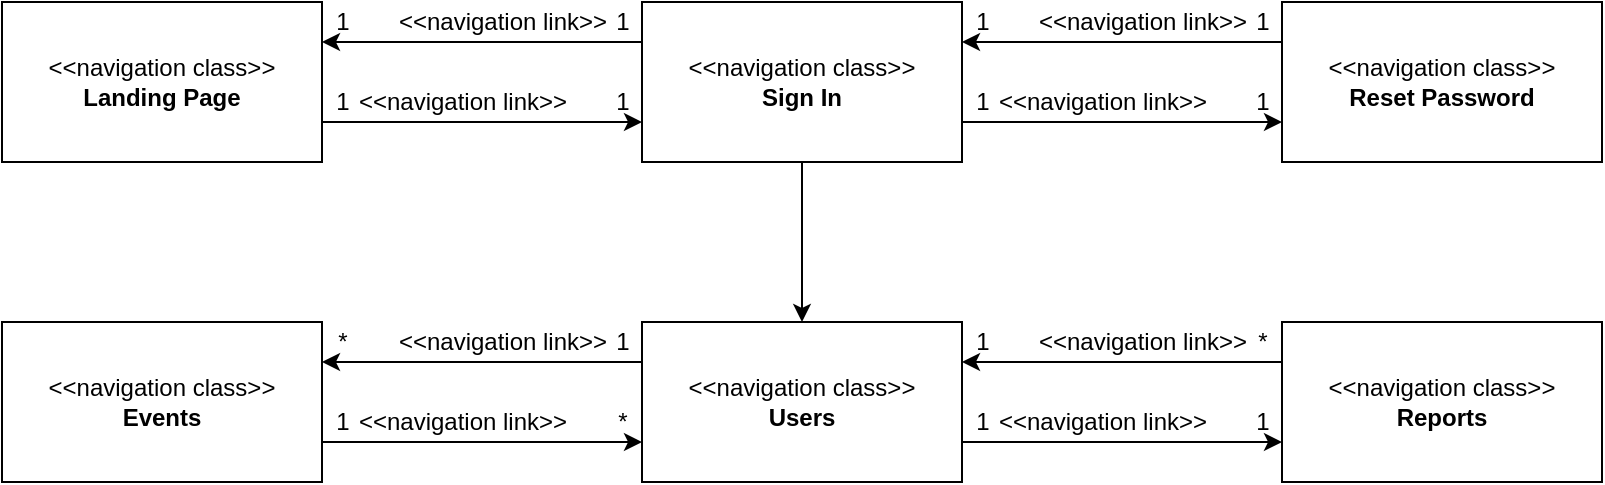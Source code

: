 <mxfile version="12.2.9" type="device" pages="1"><diagram id="TbboGFRYKH_gmcoTaOrm" name="Page-1"><mxGraphModel dx="865" dy="438" grid="1" gridSize="10" guides="1" tooltips="1" connect="1" arrows="1" fold="1" page="1" pageScale="1" pageWidth="850" pageHeight="1100" math="0" shadow="0"><root><mxCell id="0"/><mxCell id="1" parent="0"/><mxCell id="fWY9qlNu5_33FG6C7OTC-8" style="edgeStyle=orthogonalEdgeStyle;rounded=0;orthogonalLoop=1;jettySize=auto;html=1;exitX=1;exitY=0.75;exitDx=0;exitDy=0;entryX=0;entryY=0.75;entryDx=0;entryDy=0;" edge="1" parent="1" source="7V9x3wuyukDRf3qKA0rx-1" target="7V9x3wuyukDRf3qKA0rx-4"><mxGeometry relative="1" as="geometry"/></mxCell><mxCell id="7V9x3wuyukDRf3qKA0rx-1" value="&amp;lt;&amp;lt;navigation class&amp;gt;&amp;gt;&lt;br&gt;&lt;b&gt;Landing Page&lt;/b&gt;" style="rounded=0;whiteSpace=wrap;html=1;" parent="1" vertex="1"><mxGeometry x="40" y="40" width="160" height="80" as="geometry"/></mxCell><mxCell id="7V9x3wuyukDRf3qKA0rx-72" style="edgeStyle=orthogonalEdgeStyle;rounded=0;orthogonalLoop=1;jettySize=auto;html=1;exitX=1;exitY=0.75;exitDx=0;exitDy=0;entryX=0;entryY=0.75;entryDx=0;entryDy=0;startArrow=none;startFill=0;" parent="1" source="7V9x3wuyukDRf3qKA0rx-4" target="7V9x3wuyukDRf3qKA0rx-3" edge="1"><mxGeometry relative="1" as="geometry"/></mxCell><mxCell id="7V9x3wuyukDRf3qKA0rx-75" style="edgeStyle=orthogonalEdgeStyle;rounded=0;orthogonalLoop=1;jettySize=auto;html=1;exitX=0.5;exitY=1;exitDx=0;exitDy=0;entryX=0.5;entryY=0;entryDx=0;entryDy=0;startArrow=none;startFill=0;" parent="1" source="7V9x3wuyukDRf3qKA0rx-4" target="7V9x3wuyukDRf3qKA0rx-80" edge="1"><mxGeometry relative="1" as="geometry"><mxPoint x="440" y="360.167" as="targetPoint"/></mxGeometry></mxCell><mxCell id="fWY9qlNu5_33FG6C7OTC-7" style="edgeStyle=orthogonalEdgeStyle;rounded=0;orthogonalLoop=1;jettySize=auto;html=1;exitX=0;exitY=0.25;exitDx=0;exitDy=0;entryX=1;entryY=0.25;entryDx=0;entryDy=0;" edge="1" parent="1" source="7V9x3wuyukDRf3qKA0rx-4" target="7V9x3wuyukDRf3qKA0rx-1"><mxGeometry relative="1" as="geometry"/></mxCell><mxCell id="7V9x3wuyukDRf3qKA0rx-4" value="&amp;lt;&amp;lt;navigation class&amp;gt;&amp;gt;&lt;br&gt;&lt;b&gt;Sign In&lt;/b&gt;" style="rounded=0;whiteSpace=wrap;html=1;" parent="1" vertex="1"><mxGeometry x="360" y="40" width="160" height="80" as="geometry"/></mxCell><mxCell id="7V9x3wuyukDRf3qKA0rx-73" style="edgeStyle=orthogonalEdgeStyle;rounded=0;orthogonalLoop=1;jettySize=auto;html=1;exitX=0;exitY=0.25;exitDx=0;exitDy=0;entryX=1;entryY=0.25;entryDx=0;entryDy=0;startArrow=none;startFill=0;" parent="1" source="7V9x3wuyukDRf3qKA0rx-3" target="7V9x3wuyukDRf3qKA0rx-4" edge="1"><mxGeometry relative="1" as="geometry"/></mxCell><mxCell id="7V9x3wuyukDRf3qKA0rx-3" value="&amp;lt;&amp;lt;navigation class&amp;gt;&amp;gt;&lt;br&gt;&lt;b&gt;Reset Password&lt;/b&gt;" style="rounded=0;whiteSpace=wrap;html=1;" parent="1" vertex="1"><mxGeometry x="680" y="40" width="160" height="80" as="geometry"/></mxCell><mxCell id="7V9x3wuyukDRf3qKA0rx-90" style="edgeStyle=orthogonalEdgeStyle;rounded=0;orthogonalLoop=1;jettySize=auto;html=1;exitX=0;exitY=0.25;exitDx=0;exitDy=0;entryX=1;entryY=0.25;entryDx=0;entryDy=0;startArrow=none;startFill=0;endArrow=classic;endFill=1;" parent="1" source="7V9x3wuyukDRf3qKA0rx-80" target="7V9x3wuyukDRf3qKA0rx-89" edge="1"><mxGeometry relative="1" as="geometry"/></mxCell><mxCell id="7V9x3wuyukDRf3qKA0rx-93" style="edgeStyle=orthogonalEdgeStyle;rounded=0;orthogonalLoop=1;jettySize=auto;html=1;exitX=1;exitY=0.75;exitDx=0;exitDy=0;entryX=0;entryY=0.75;entryDx=0;entryDy=0;startArrow=none;startFill=0;endArrow=classic;endFill=1;" parent="1" source="7V9x3wuyukDRf3qKA0rx-80" target="7V9x3wuyukDRf3qKA0rx-87" edge="1"><mxGeometry relative="1" as="geometry"/></mxCell><mxCell id="7V9x3wuyukDRf3qKA0rx-80" value="&amp;lt;&amp;lt;navigation class&amp;gt;&amp;gt;&lt;br&gt;&lt;b&gt;Users&lt;/b&gt;" style="rounded=0;whiteSpace=wrap;html=1;" parent="1" vertex="1"><mxGeometry x="360" y="200" width="160" height="80" as="geometry"/></mxCell><mxCell id="7V9x3wuyukDRf3qKA0rx-92" style="edgeStyle=orthogonalEdgeStyle;rounded=0;orthogonalLoop=1;jettySize=auto;html=1;exitX=0;exitY=0.25;exitDx=0;exitDy=0;entryX=1;entryY=0.25;entryDx=0;entryDy=0;startArrow=none;startFill=0;endArrow=classic;endFill=1;" parent="1" source="7V9x3wuyukDRf3qKA0rx-87" target="7V9x3wuyukDRf3qKA0rx-80" edge="1"><mxGeometry relative="1" as="geometry"/></mxCell><mxCell id="7V9x3wuyukDRf3qKA0rx-87" value="&amp;lt;&amp;lt;navigation class&amp;gt;&amp;gt;&lt;br&gt;&lt;b&gt;Reports&lt;/b&gt;" style="rounded=0;whiteSpace=wrap;html=1;" parent="1" vertex="1"><mxGeometry x="680" y="200" width="160" height="80" as="geometry"/></mxCell><mxCell id="7V9x3wuyukDRf3qKA0rx-91" style="edgeStyle=orthogonalEdgeStyle;rounded=0;orthogonalLoop=1;jettySize=auto;html=1;exitX=1;exitY=0.75;exitDx=0;exitDy=0;entryX=0;entryY=0.75;entryDx=0;entryDy=0;startArrow=none;startFill=0;endArrow=classic;endFill=1;" parent="1" source="7V9x3wuyukDRf3qKA0rx-89" target="7V9x3wuyukDRf3qKA0rx-80" edge="1"><mxGeometry relative="1" as="geometry"/></mxCell><mxCell id="7V9x3wuyukDRf3qKA0rx-89" value="&amp;lt;&amp;lt;navigation class&amp;gt;&amp;gt;&lt;br&gt;&lt;b&gt;Events&lt;/b&gt;" style="rounded=0;whiteSpace=wrap;html=1;" parent="1" vertex="1"><mxGeometry x="40" y="200" width="160" height="80" as="geometry"/></mxCell><mxCell id="fWY9qlNu5_33FG6C7OTC-2" value="&amp;lt;&amp;lt;navigation link&amp;gt;&amp;gt;" style="text;html=1;align=center;verticalAlign=middle;resizable=0;points=[];;autosize=1;" vertex="1" parent="1"><mxGeometry x="230" y="40" width="120" height="20" as="geometry"/></mxCell><mxCell id="fWY9qlNu5_33FG6C7OTC-10" value="&amp;lt;&amp;lt;navigation link&amp;gt;&amp;gt;" style="text;html=1;align=center;verticalAlign=middle;resizable=0;points=[];;autosize=1;" vertex="1" parent="1"><mxGeometry x="210" y="80" width="120" height="20" as="geometry"/></mxCell><mxCell id="fWY9qlNu5_33FG6C7OTC-11" value="&amp;lt;&amp;lt;navigation link&amp;gt;&amp;gt;" style="text;html=1;align=center;verticalAlign=middle;resizable=0;points=[];;autosize=1;" vertex="1" parent="1"><mxGeometry x="230" y="200" width="120" height="20" as="geometry"/></mxCell><mxCell id="fWY9qlNu5_33FG6C7OTC-12" value="&amp;lt;&amp;lt;navigation link&amp;gt;&amp;gt;" style="text;html=1;align=center;verticalAlign=middle;resizable=0;points=[];;autosize=1;" vertex="1" parent="1"><mxGeometry x="210" y="240" width="120" height="20" as="geometry"/></mxCell><mxCell id="fWY9qlNu5_33FG6C7OTC-13" value="&amp;lt;&amp;lt;navigation link&amp;gt;&amp;gt;" style="text;html=1;align=center;verticalAlign=middle;resizable=0;points=[];;autosize=1;" vertex="1" parent="1"><mxGeometry x="550" y="40" width="120" height="20" as="geometry"/></mxCell><mxCell id="fWY9qlNu5_33FG6C7OTC-14" value="&amp;lt;&amp;lt;navigation link&amp;gt;&amp;gt;" style="text;html=1;align=center;verticalAlign=middle;resizable=0;points=[];;autosize=1;" vertex="1" parent="1"><mxGeometry x="530" y="80" width="120" height="20" as="geometry"/></mxCell><mxCell id="fWY9qlNu5_33FG6C7OTC-15" value="&amp;lt;&amp;lt;navigation link&amp;gt;&amp;gt;" style="text;html=1;align=center;verticalAlign=middle;resizable=0;points=[];;autosize=1;" vertex="1" parent="1"><mxGeometry x="550" y="200" width="120" height="20" as="geometry"/></mxCell><mxCell id="fWY9qlNu5_33FG6C7OTC-16" value="&amp;lt;&amp;lt;navigation link&amp;gt;&amp;gt;" style="text;html=1;align=center;verticalAlign=middle;resizable=0;points=[];;autosize=1;" vertex="1" parent="1"><mxGeometry x="530" y="240" width="120" height="20" as="geometry"/></mxCell><mxCell id="fWY9qlNu5_33FG6C7OTC-19" value="1" style="text;html=1;align=center;verticalAlign=middle;resizable=0;points=[];;autosize=1;" vertex="1" parent="1"><mxGeometry x="340" y="200" width="20" height="20" as="geometry"/></mxCell><mxCell id="fWY9qlNu5_33FG6C7OTC-20" value="*" style="text;html=1;align=center;verticalAlign=middle;resizable=0;points=[];;autosize=1;" vertex="1" parent="1"><mxGeometry x="200" y="200" width="20" height="20" as="geometry"/></mxCell><mxCell id="fWY9qlNu5_33FG6C7OTC-21" value="*" style="text;html=1;align=center;verticalAlign=middle;resizable=0;points=[];;autosize=1;" vertex="1" parent="1"><mxGeometry x="340" y="240" width="20" height="20" as="geometry"/></mxCell><mxCell id="fWY9qlNu5_33FG6C7OTC-22" value="1" style="text;html=1;align=center;verticalAlign=middle;resizable=0;points=[];;autosize=1;" vertex="1" parent="1"><mxGeometry x="200" y="240" width="20" height="20" as="geometry"/></mxCell><mxCell id="fWY9qlNu5_33FG6C7OTC-23" value="1" style="text;html=1;align=center;verticalAlign=middle;resizable=0;points=[];;autosize=1;" vertex="1" parent="1"><mxGeometry x="200" y="40" width="20" height="20" as="geometry"/></mxCell><mxCell id="fWY9qlNu5_33FG6C7OTC-24" value="1" style="text;html=1;align=center;verticalAlign=middle;resizable=0;points=[];;autosize=1;" vertex="1" parent="1"><mxGeometry x="340" y="40" width="20" height="20" as="geometry"/></mxCell><mxCell id="fWY9qlNu5_33FG6C7OTC-25" value="1" style="text;html=1;align=center;verticalAlign=middle;resizable=0;points=[];;autosize=1;" vertex="1" parent="1"><mxGeometry x="340" y="80" width="20" height="20" as="geometry"/></mxCell><mxCell id="fWY9qlNu5_33FG6C7OTC-26" value="1" style="text;html=1;align=center;verticalAlign=middle;resizable=0;points=[];;autosize=1;" vertex="1" parent="1"><mxGeometry x="200" y="80" width="20" height="20" as="geometry"/></mxCell><mxCell id="fWY9qlNu5_33FG6C7OTC-27" value="1" style="text;html=1;align=center;verticalAlign=middle;resizable=0;points=[];;autosize=1;" vertex="1" parent="1"><mxGeometry x="520" y="40" width="20" height="20" as="geometry"/></mxCell><mxCell id="fWY9qlNu5_33FG6C7OTC-28" value="1" style="text;html=1;align=center;verticalAlign=middle;resizable=0;points=[];;autosize=1;" vertex="1" parent="1"><mxGeometry x="660" y="40" width="20" height="20" as="geometry"/></mxCell><mxCell id="fWY9qlNu5_33FG6C7OTC-29" value="1" style="text;html=1;align=center;verticalAlign=middle;resizable=0;points=[];;autosize=1;" vertex="1" parent="1"><mxGeometry x="520" y="80" width="20" height="20" as="geometry"/></mxCell><mxCell id="fWY9qlNu5_33FG6C7OTC-30" value="1" style="text;html=1;align=center;verticalAlign=middle;resizable=0;points=[];;autosize=1;" vertex="1" parent="1"><mxGeometry x="660" y="80" width="20" height="20" as="geometry"/></mxCell><mxCell id="fWY9qlNu5_33FG6C7OTC-31" value="1" style="text;html=1;align=center;verticalAlign=middle;resizable=0;points=[];;autosize=1;" vertex="1" parent="1"><mxGeometry x="520" y="200" width="20" height="20" as="geometry"/></mxCell><mxCell id="fWY9qlNu5_33FG6C7OTC-32" value="*" style="text;html=1;align=center;verticalAlign=middle;resizable=0;points=[];;autosize=1;" vertex="1" parent="1"><mxGeometry x="660" y="200" width="20" height="20" as="geometry"/></mxCell><mxCell id="fWY9qlNu5_33FG6C7OTC-33" value="1" style="text;html=1;align=center;verticalAlign=middle;resizable=0;points=[];;autosize=1;" vertex="1" parent="1"><mxGeometry x="660" y="240" width="20" height="20" as="geometry"/></mxCell><mxCell id="fWY9qlNu5_33FG6C7OTC-35" value="1" style="text;html=1;align=center;verticalAlign=middle;resizable=0;points=[];;autosize=1;" vertex="1" parent="1"><mxGeometry x="520" y="240" width="20" height="20" as="geometry"/></mxCell></root></mxGraphModel></diagram></mxfile>